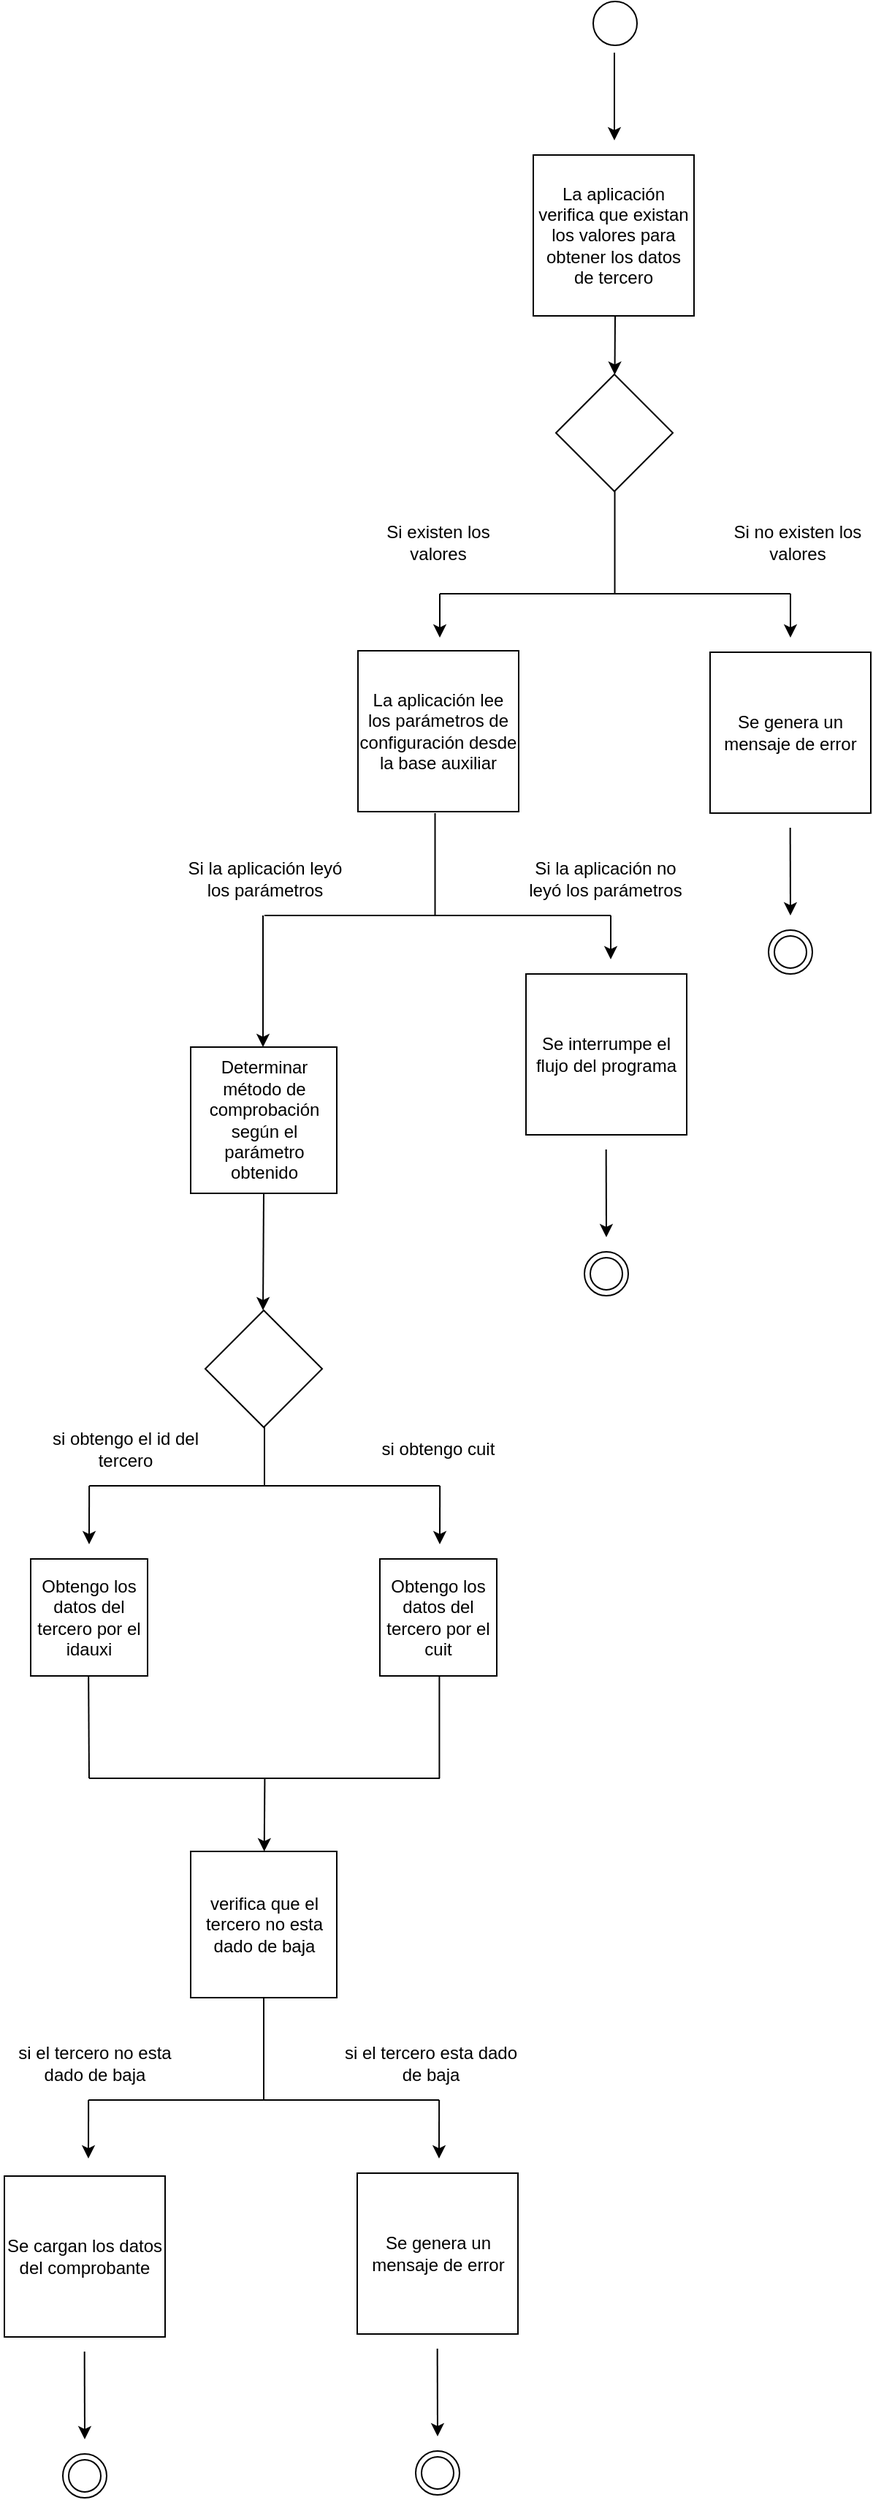 <mxfile version="27.0.1">
  <diagram id="C5RBs43oDa-KdzZeNtuy" name="Page-1">
    <mxGraphModel dx="2605" dy="1405" grid="1" gridSize="10" guides="1" tooltips="1" connect="1" arrows="1" fold="1" page="1" pageScale="1" pageWidth="827" pageHeight="1169" math="0" shadow="0">
      <root>
        <mxCell id="WIyWlLk6GJQsqaUBKTNV-0" />
        <mxCell id="WIyWlLk6GJQsqaUBKTNV-1" parent="WIyWlLk6GJQsqaUBKTNV-0" />
        <mxCell id="Xgtxz5VoGcM9XP3HaDzO-0" value="" style="ellipse;whiteSpace=wrap;html=1;aspect=fixed;" vertex="1" parent="WIyWlLk6GJQsqaUBKTNV-1">
          <mxGeometry x="486" y="145" width="30" height="30" as="geometry" />
        </mxCell>
        <mxCell id="Xgtxz5VoGcM9XP3HaDzO-1" value="" style="endArrow=classic;html=1;rounded=0;" edge="1" parent="WIyWlLk6GJQsqaUBKTNV-1">
          <mxGeometry width="50" height="50" relative="1" as="geometry">
            <mxPoint x="500.5" y="180" as="sourcePoint" />
            <mxPoint x="500.5" y="240" as="targetPoint" />
          </mxGeometry>
        </mxCell>
        <mxCell id="Xgtxz5VoGcM9XP3HaDzO-3" value="" style="endArrow=classic;html=1;rounded=0;exitX=0.5;exitY=1;exitDx=0;exitDy=0;" edge="1" parent="WIyWlLk6GJQsqaUBKTNV-1" target="Xgtxz5VoGcM9XP3HaDzO-4">
          <mxGeometry width="50" height="50" relative="1" as="geometry">
            <mxPoint x="501" y="360" as="sourcePoint" />
            <mxPoint x="500.5" y="440" as="targetPoint" />
          </mxGeometry>
        </mxCell>
        <mxCell id="Xgtxz5VoGcM9XP3HaDzO-4" value="" style="rhombus;whiteSpace=wrap;html=1;" vertex="1" parent="WIyWlLk6GJQsqaUBKTNV-1">
          <mxGeometry x="460.5" y="400" width="80" height="80" as="geometry" />
        </mxCell>
        <mxCell id="Xgtxz5VoGcM9XP3HaDzO-5" value="" style="endArrow=none;html=1;rounded=0;" edge="1" parent="WIyWlLk6GJQsqaUBKTNV-1">
          <mxGeometry width="50" height="50" relative="1" as="geometry">
            <mxPoint x="500.76" y="550" as="sourcePoint" />
            <mxPoint x="500.76" y="480" as="targetPoint" />
          </mxGeometry>
        </mxCell>
        <mxCell id="Xgtxz5VoGcM9XP3HaDzO-6" value="" style="endArrow=none;html=1;rounded=0;" edge="1" parent="WIyWlLk6GJQsqaUBKTNV-1">
          <mxGeometry width="50" height="50" relative="1" as="geometry">
            <mxPoint x="381" y="550" as="sourcePoint" />
            <mxPoint x="621" y="550" as="targetPoint" />
          </mxGeometry>
        </mxCell>
        <mxCell id="Xgtxz5VoGcM9XP3HaDzO-7" value="" style="endArrow=classic;html=1;rounded=0;" edge="1" parent="WIyWlLk6GJQsqaUBKTNV-1">
          <mxGeometry width="50" height="50" relative="1" as="geometry">
            <mxPoint x="621" y="550" as="sourcePoint" />
            <mxPoint x="621" y="580" as="targetPoint" />
          </mxGeometry>
        </mxCell>
        <mxCell id="Xgtxz5VoGcM9XP3HaDzO-8" value="" style="endArrow=classic;html=1;rounded=0;" edge="1" parent="WIyWlLk6GJQsqaUBKTNV-1">
          <mxGeometry width="50" height="50" relative="1" as="geometry">
            <mxPoint x="381" y="550" as="sourcePoint" />
            <mxPoint x="381" y="580" as="targetPoint" />
          </mxGeometry>
        </mxCell>
        <mxCell id="Xgtxz5VoGcM9XP3HaDzO-9" value="Si no existen los valores" style="text;html=1;align=center;verticalAlign=middle;whiteSpace=wrap;rounded=0;" vertex="1" parent="WIyWlLk6GJQsqaUBKTNV-1">
          <mxGeometry x="581" y="500" width="90" height="30" as="geometry" />
        </mxCell>
        <mxCell id="Xgtxz5VoGcM9XP3HaDzO-11" value="La aplicación verifica que existan los valores para obtener los datos de tercero" style="whiteSpace=wrap;html=1;aspect=fixed;" vertex="1" parent="WIyWlLk6GJQsqaUBKTNV-1">
          <mxGeometry x="445" y="250" width="110" height="110" as="geometry" />
        </mxCell>
        <mxCell id="Xgtxz5VoGcM9XP3HaDzO-12" value="Si existen los valores" style="text;html=1;align=center;verticalAlign=middle;whiteSpace=wrap;rounded=0;" vertex="1" parent="WIyWlLk6GJQsqaUBKTNV-1">
          <mxGeometry x="335" y="500" width="90" height="30" as="geometry" />
        </mxCell>
        <mxCell id="Xgtxz5VoGcM9XP3HaDzO-13" value="Se genera un mensaje de error" style="whiteSpace=wrap;html=1;aspect=fixed;" vertex="1" parent="WIyWlLk6GJQsqaUBKTNV-1">
          <mxGeometry x="566" y="590" width="110" height="110" as="geometry" />
        </mxCell>
        <mxCell id="Xgtxz5VoGcM9XP3HaDzO-14" value="" style="endArrow=classic;html=1;rounded=0;" edge="1" parent="WIyWlLk6GJQsqaUBKTNV-1">
          <mxGeometry width="50" height="50" relative="1" as="geometry">
            <mxPoint x="620.83" y="710" as="sourcePoint" />
            <mxPoint x="621" y="770" as="targetPoint" />
          </mxGeometry>
        </mxCell>
        <mxCell id="Xgtxz5VoGcM9XP3HaDzO-15" value="" style="ellipse;html=1;shape=endState;labelBackgroundColor=none;" vertex="1" parent="WIyWlLk6GJQsqaUBKTNV-1">
          <mxGeometry x="606" y="780" width="30" height="30" as="geometry" />
        </mxCell>
        <mxCell id="Xgtxz5VoGcM9XP3HaDzO-16" value="La aplicación lee los parámetros de configuración desde la base auxiliar" style="whiteSpace=wrap;html=1;aspect=fixed;" vertex="1" parent="WIyWlLk6GJQsqaUBKTNV-1">
          <mxGeometry x="325" y="589" width="110" height="110" as="geometry" />
        </mxCell>
        <mxCell id="Xgtxz5VoGcM9XP3HaDzO-17" value="" style="endArrow=none;html=1;rounded=0;" edge="1" parent="WIyWlLk6GJQsqaUBKTNV-1">
          <mxGeometry width="50" height="50" relative="1" as="geometry">
            <mxPoint x="377.76" y="770" as="sourcePoint" />
            <mxPoint x="377.76" y="700" as="targetPoint" />
          </mxGeometry>
        </mxCell>
        <mxCell id="Xgtxz5VoGcM9XP3HaDzO-18" value="" style="endArrow=none;html=1;rounded=0;" edge="1" parent="WIyWlLk6GJQsqaUBKTNV-1">
          <mxGeometry width="50" height="50" relative="1" as="geometry">
            <mxPoint x="261" y="770" as="sourcePoint" />
            <mxPoint x="498" y="770" as="targetPoint" />
          </mxGeometry>
        </mxCell>
        <mxCell id="Xgtxz5VoGcM9XP3HaDzO-19" value="" style="endArrow=classic;html=1;rounded=0;" edge="1" parent="WIyWlLk6GJQsqaUBKTNV-1">
          <mxGeometry width="50" height="50" relative="1" as="geometry">
            <mxPoint x="498" y="770" as="sourcePoint" />
            <mxPoint x="498" y="800" as="targetPoint" />
          </mxGeometry>
        </mxCell>
        <mxCell id="Xgtxz5VoGcM9XP3HaDzO-20" value="" style="endArrow=classic;html=1;rounded=0;" edge="1" parent="WIyWlLk6GJQsqaUBKTNV-1">
          <mxGeometry width="50" height="50" relative="1" as="geometry">
            <mxPoint x="260" y="770" as="sourcePoint" />
            <mxPoint x="260.0" y="860" as="targetPoint" />
          </mxGeometry>
        </mxCell>
        <mxCell id="Xgtxz5VoGcM9XP3HaDzO-22" value="Si la aplicación leyó los parámetros" style="text;html=1;align=center;verticalAlign=middle;whiteSpace=wrap;rounded=0;" vertex="1" parent="WIyWlLk6GJQsqaUBKTNV-1">
          <mxGeometry x="201" y="730" width="121" height="30" as="geometry" />
        </mxCell>
        <mxCell id="Xgtxz5VoGcM9XP3HaDzO-23" value="Si la aplicación no leyó los parámetros" style="text;html=1;align=center;verticalAlign=middle;whiteSpace=wrap;rounded=0;" vertex="1" parent="WIyWlLk6GJQsqaUBKTNV-1">
          <mxGeometry x="434" y="730" width="121" height="30" as="geometry" />
        </mxCell>
        <mxCell id="Xgtxz5VoGcM9XP3HaDzO-24" value="Se interrumpe el flujo del programa" style="whiteSpace=wrap;html=1;aspect=fixed;" vertex="1" parent="WIyWlLk6GJQsqaUBKTNV-1">
          <mxGeometry x="440" y="810" width="110" height="110" as="geometry" />
        </mxCell>
        <mxCell id="Xgtxz5VoGcM9XP3HaDzO-26" value="" style="rhombus;whiteSpace=wrap;html=1;" vertex="1" parent="WIyWlLk6GJQsqaUBKTNV-1">
          <mxGeometry x="220.5" y="1040" width="80" height="80" as="geometry" />
        </mxCell>
        <mxCell id="Xgtxz5VoGcM9XP3HaDzO-27" value="" style="endArrow=none;html=1;rounded=0;" edge="1" parent="WIyWlLk6GJQsqaUBKTNV-1">
          <mxGeometry width="50" height="50" relative="1" as="geometry">
            <mxPoint x="141.08" y="1160" as="sourcePoint" />
            <mxPoint x="381.08" y="1160" as="targetPoint" />
          </mxGeometry>
        </mxCell>
        <mxCell id="Xgtxz5VoGcM9XP3HaDzO-28" value="" style="endArrow=classic;html=1;rounded=0;" edge="1" parent="WIyWlLk6GJQsqaUBKTNV-1">
          <mxGeometry width="50" height="50" relative="1" as="geometry">
            <mxPoint x="381.08" y="1160" as="sourcePoint" />
            <mxPoint x="381" y="1200" as="targetPoint" />
          </mxGeometry>
        </mxCell>
        <mxCell id="Xgtxz5VoGcM9XP3HaDzO-29" value="" style="endArrow=classic;html=1;rounded=0;" edge="1" parent="WIyWlLk6GJQsqaUBKTNV-1">
          <mxGeometry width="50" height="50" relative="1" as="geometry">
            <mxPoint x="141.08" y="1160" as="sourcePoint" />
            <mxPoint x="141" y="1200" as="targetPoint" />
          </mxGeometry>
        </mxCell>
        <mxCell id="Xgtxz5VoGcM9XP3HaDzO-30" value="" style="endArrow=none;html=1;rounded=0;" edge="1" parent="WIyWlLk6GJQsqaUBKTNV-1">
          <mxGeometry width="50" height="50" relative="1" as="geometry">
            <mxPoint x="261" y="1160" as="sourcePoint" />
            <mxPoint x="261" y="1120" as="targetPoint" />
          </mxGeometry>
        </mxCell>
        <mxCell id="Xgtxz5VoGcM9XP3HaDzO-34" value="" style="endArrow=classic;html=1;rounded=0;" edge="1" parent="WIyWlLk6GJQsqaUBKTNV-1">
          <mxGeometry width="50" height="50" relative="1" as="geometry">
            <mxPoint x="494.83" y="930" as="sourcePoint" />
            <mxPoint x="495" y="990" as="targetPoint" />
          </mxGeometry>
        </mxCell>
        <mxCell id="Xgtxz5VoGcM9XP3HaDzO-35" value="" style="ellipse;html=1;shape=endState;labelBackgroundColor=none;" vertex="1" parent="WIyWlLk6GJQsqaUBKTNV-1">
          <mxGeometry x="480" y="1000" width="30" height="30" as="geometry" />
        </mxCell>
        <mxCell id="Xgtxz5VoGcM9XP3HaDzO-36" value="si obtengo cuit" style="text;html=1;align=center;verticalAlign=middle;whiteSpace=wrap;rounded=0;" vertex="1" parent="WIyWlLk6GJQsqaUBKTNV-1">
          <mxGeometry x="315" y="1120" width="130" height="30" as="geometry" />
        </mxCell>
        <mxCell id="Xgtxz5VoGcM9XP3HaDzO-37" value="si obtengo el id del tercero" style="text;html=1;align=center;verticalAlign=middle;whiteSpace=wrap;rounded=0;" vertex="1" parent="WIyWlLk6GJQsqaUBKTNV-1">
          <mxGeometry x="101" y="1120" width="130" height="30" as="geometry" />
        </mxCell>
        <mxCell id="Xgtxz5VoGcM9XP3HaDzO-38" value="Determinar método de comprobación según el parámetro obtenido" style="whiteSpace=wrap;html=1;aspect=fixed;" vertex="1" parent="WIyWlLk6GJQsqaUBKTNV-1">
          <mxGeometry x="210.5" y="860" width="100" height="100" as="geometry" />
        </mxCell>
        <mxCell id="Xgtxz5VoGcM9XP3HaDzO-39" value="" style="endArrow=classic;html=1;rounded=0;exitX=0.5;exitY=1;exitDx=0;exitDy=0;" edge="1" parent="WIyWlLk6GJQsqaUBKTNV-1" source="Xgtxz5VoGcM9XP3HaDzO-38">
          <mxGeometry width="50" height="50" relative="1" as="geometry">
            <mxPoint x="260" y="970" as="sourcePoint" />
            <mxPoint x="260" y="1040" as="targetPoint" />
          </mxGeometry>
        </mxCell>
        <mxCell id="Xgtxz5VoGcM9XP3HaDzO-41" value="Obtengo los datos del tercero por el cuit" style="whiteSpace=wrap;html=1;aspect=fixed;" vertex="1" parent="WIyWlLk6GJQsqaUBKTNV-1">
          <mxGeometry x="340" y="1210" width="80" height="80" as="geometry" />
        </mxCell>
        <mxCell id="Xgtxz5VoGcM9XP3HaDzO-46" value="Obtengo los datos del tercero por el idauxi" style="whiteSpace=wrap;html=1;aspect=fixed;" vertex="1" parent="WIyWlLk6GJQsqaUBKTNV-1">
          <mxGeometry x="101" y="1210" width="80" height="80" as="geometry" />
        </mxCell>
        <mxCell id="Xgtxz5VoGcM9XP3HaDzO-47" style="edgeStyle=orthogonalEdgeStyle;rounded=0;orthogonalLoop=1;jettySize=auto;html=1;exitX=0.5;exitY=1;exitDx=0;exitDy=0;" edge="1" parent="WIyWlLk6GJQsqaUBKTNV-1" source="Xgtxz5VoGcM9XP3HaDzO-46" target="Xgtxz5VoGcM9XP3HaDzO-46">
          <mxGeometry relative="1" as="geometry" />
        </mxCell>
        <mxCell id="Xgtxz5VoGcM9XP3HaDzO-48" value="" style="endArrow=none;html=1;rounded=0;" edge="1" parent="WIyWlLk6GJQsqaUBKTNV-1">
          <mxGeometry width="50" height="50" relative="1" as="geometry">
            <mxPoint x="141" y="1360" as="sourcePoint" />
            <mxPoint x="140.58" y="1290" as="targetPoint" />
          </mxGeometry>
        </mxCell>
        <mxCell id="Xgtxz5VoGcM9XP3HaDzO-49" value="" style="endArrow=none;html=1;rounded=0;" edge="1" parent="WIyWlLk6GJQsqaUBKTNV-1">
          <mxGeometry width="50" height="50" relative="1" as="geometry">
            <mxPoint x="380.71" y="1360" as="sourcePoint" />
            <mxPoint x="380.71" y="1290" as="targetPoint" />
          </mxGeometry>
        </mxCell>
        <mxCell id="Xgtxz5VoGcM9XP3HaDzO-50" value="" style="endArrow=none;html=1;rounded=0;" edge="1" parent="WIyWlLk6GJQsqaUBKTNV-1">
          <mxGeometry width="50" height="50" relative="1" as="geometry">
            <mxPoint x="141" y="1360" as="sourcePoint" />
            <mxPoint x="381" y="1360" as="targetPoint" />
          </mxGeometry>
        </mxCell>
        <mxCell id="Xgtxz5VoGcM9XP3HaDzO-51" value="" style="endArrow=classic;html=1;rounded=0;" edge="1" parent="WIyWlLk6GJQsqaUBKTNV-1" target="Xgtxz5VoGcM9XP3HaDzO-52">
          <mxGeometry width="50" height="50" relative="1" as="geometry">
            <mxPoint x="261.21" y="1360" as="sourcePoint" />
            <mxPoint x="261.21" y="1410" as="targetPoint" />
          </mxGeometry>
        </mxCell>
        <mxCell id="Xgtxz5VoGcM9XP3HaDzO-52" value="verifica que el tercero no esta dado de baja" style="whiteSpace=wrap;html=1;aspect=fixed;" vertex="1" parent="WIyWlLk6GJQsqaUBKTNV-1">
          <mxGeometry x="210.5" y="1410" width="100" height="100" as="geometry" />
        </mxCell>
        <mxCell id="Xgtxz5VoGcM9XP3HaDzO-53" value="" style="endArrow=none;html=1;rounded=0;" edge="1" parent="WIyWlLk6GJQsqaUBKTNV-1">
          <mxGeometry width="50" height="50" relative="1" as="geometry">
            <mxPoint x="140.58" y="1580" as="sourcePoint" />
            <mxPoint x="380.58" y="1580" as="targetPoint" />
          </mxGeometry>
        </mxCell>
        <mxCell id="Xgtxz5VoGcM9XP3HaDzO-54" value="" style="endArrow=classic;html=1;rounded=0;" edge="1" parent="WIyWlLk6GJQsqaUBKTNV-1">
          <mxGeometry width="50" height="50" relative="1" as="geometry">
            <mxPoint x="380.58" y="1580" as="sourcePoint" />
            <mxPoint x="380.5" y="1620" as="targetPoint" />
          </mxGeometry>
        </mxCell>
        <mxCell id="Xgtxz5VoGcM9XP3HaDzO-55" value="" style="endArrow=classic;html=1;rounded=0;" edge="1" parent="WIyWlLk6GJQsqaUBKTNV-1">
          <mxGeometry width="50" height="50" relative="1" as="geometry">
            <mxPoint x="140.58" y="1580" as="sourcePoint" />
            <mxPoint x="140.5" y="1620" as="targetPoint" />
          </mxGeometry>
        </mxCell>
        <mxCell id="Xgtxz5VoGcM9XP3HaDzO-56" value="" style="endArrow=none;html=1;rounded=0;entryX=0.5;entryY=1;entryDx=0;entryDy=0;" edge="1" parent="WIyWlLk6GJQsqaUBKTNV-1" target="Xgtxz5VoGcM9XP3HaDzO-52">
          <mxGeometry width="50" height="50" relative="1" as="geometry">
            <mxPoint x="260.5" y="1580" as="sourcePoint" />
            <mxPoint x="260.5" y="1540" as="targetPoint" />
          </mxGeometry>
        </mxCell>
        <mxCell id="Xgtxz5VoGcM9XP3HaDzO-58" value="si el tercero no esta dado de baja" style="text;html=1;align=center;verticalAlign=middle;whiteSpace=wrap;rounded=0;" vertex="1" parent="WIyWlLk6GJQsqaUBKTNV-1">
          <mxGeometry x="80" y="1540" width="130" height="30" as="geometry" />
        </mxCell>
        <mxCell id="Xgtxz5VoGcM9XP3HaDzO-59" value="si el tercero esta dado de baja" style="text;html=1;align=center;verticalAlign=middle;whiteSpace=wrap;rounded=0;" vertex="1" parent="WIyWlLk6GJQsqaUBKTNV-1">
          <mxGeometry x="310" y="1540" width="130" height="30" as="geometry" />
        </mxCell>
        <mxCell id="Xgtxz5VoGcM9XP3HaDzO-60" value="Se genera un mensaje de error" style="whiteSpace=wrap;html=1;aspect=fixed;" vertex="1" parent="WIyWlLk6GJQsqaUBKTNV-1">
          <mxGeometry x="324.5" y="1630" width="110" height="110" as="geometry" />
        </mxCell>
        <mxCell id="Xgtxz5VoGcM9XP3HaDzO-61" value="" style="endArrow=classic;html=1;rounded=0;" edge="1" parent="WIyWlLk6GJQsqaUBKTNV-1">
          <mxGeometry width="50" height="50" relative="1" as="geometry">
            <mxPoint x="379.33" y="1750" as="sourcePoint" />
            <mxPoint x="379.5" y="1810" as="targetPoint" />
          </mxGeometry>
        </mxCell>
        <mxCell id="Xgtxz5VoGcM9XP3HaDzO-62" value="" style="ellipse;html=1;shape=endState;labelBackgroundColor=none;" vertex="1" parent="WIyWlLk6GJQsqaUBKTNV-1">
          <mxGeometry x="364.5" y="1820" width="30" height="30" as="geometry" />
        </mxCell>
        <mxCell id="Xgtxz5VoGcM9XP3HaDzO-64" value="Se cargan los datos del comprobante" style="whiteSpace=wrap;html=1;aspect=fixed;" vertex="1" parent="WIyWlLk6GJQsqaUBKTNV-1">
          <mxGeometry x="83" y="1632" width="110" height="110" as="geometry" />
        </mxCell>
        <mxCell id="Xgtxz5VoGcM9XP3HaDzO-65" value="" style="endArrow=classic;html=1;rounded=0;" edge="1" parent="WIyWlLk6GJQsqaUBKTNV-1">
          <mxGeometry width="50" height="50" relative="1" as="geometry">
            <mxPoint x="137.83" y="1752" as="sourcePoint" />
            <mxPoint x="138" y="1812" as="targetPoint" />
          </mxGeometry>
        </mxCell>
        <mxCell id="Xgtxz5VoGcM9XP3HaDzO-66" value="" style="ellipse;html=1;shape=endState;labelBackgroundColor=none;" vertex="1" parent="WIyWlLk6GJQsqaUBKTNV-1">
          <mxGeometry x="123" y="1822" width="30" height="30" as="geometry" />
        </mxCell>
      </root>
    </mxGraphModel>
  </diagram>
</mxfile>

